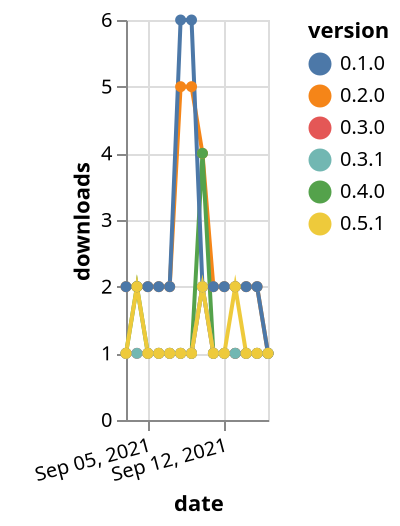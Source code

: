 {"$schema": "https://vega.github.io/schema/vega-lite/v5.json", "description": "A simple bar chart with embedded data.", "data": {"values": [{"date": "2021-09-03", "total": 2929, "delta": 2, "version": "0.2.0"}, {"date": "2021-09-04", "total": 2931, "delta": 2, "version": "0.2.0"}, {"date": "2021-09-05", "total": 2933, "delta": 2, "version": "0.2.0"}, {"date": "2021-09-06", "total": 2935, "delta": 2, "version": "0.2.0"}, {"date": "2021-09-07", "total": 2937, "delta": 2, "version": "0.2.0"}, {"date": "2021-09-08", "total": 2942, "delta": 5, "version": "0.2.0"}, {"date": "2021-09-09", "total": 2947, "delta": 5, "version": "0.2.0"}, {"date": "2021-09-10", "total": 2951, "delta": 4, "version": "0.2.0"}, {"date": "2021-09-11", "total": 2953, "delta": 2, "version": "0.2.0"}, {"date": "2021-09-12", "total": 2955, "delta": 2, "version": "0.2.0"}, {"date": "2021-09-13", "total": 2957, "delta": 2, "version": "0.2.0"}, {"date": "2021-09-14", "total": 2959, "delta": 2, "version": "0.2.0"}, {"date": "2021-09-15", "total": 2961, "delta": 2, "version": "0.2.0"}, {"date": "2021-09-16", "total": 2962, "delta": 1, "version": "0.2.0"}, {"date": "2021-09-03", "total": 319, "delta": 1, "version": "0.4.0"}, {"date": "2021-09-04", "total": 321, "delta": 2, "version": "0.4.0"}, {"date": "2021-09-05", "total": 322, "delta": 1, "version": "0.4.0"}, {"date": "2021-09-06", "total": 323, "delta": 1, "version": "0.4.0"}, {"date": "2021-09-07", "total": 324, "delta": 1, "version": "0.4.0"}, {"date": "2021-09-08", "total": 325, "delta": 1, "version": "0.4.0"}, {"date": "2021-09-09", "total": 326, "delta": 1, "version": "0.4.0"}, {"date": "2021-09-10", "total": 330, "delta": 4, "version": "0.4.0"}, {"date": "2021-09-11", "total": 331, "delta": 1, "version": "0.4.0"}, {"date": "2021-09-12", "total": 332, "delta": 1, "version": "0.4.0"}, {"date": "2021-09-13", "total": 333, "delta": 1, "version": "0.4.0"}, {"date": "2021-09-14", "total": 334, "delta": 1, "version": "0.4.0"}, {"date": "2021-09-15", "total": 335, "delta": 1, "version": "0.4.0"}, {"date": "2021-09-16", "total": 336, "delta": 1, "version": "0.4.0"}, {"date": "2021-09-03", "total": 269, "delta": 1, "version": "0.3.0"}, {"date": "2021-09-04", "total": 270, "delta": 1, "version": "0.3.0"}, {"date": "2021-09-05", "total": 271, "delta": 1, "version": "0.3.0"}, {"date": "2021-09-06", "total": 272, "delta": 1, "version": "0.3.0"}, {"date": "2021-09-07", "total": 273, "delta": 1, "version": "0.3.0"}, {"date": "2021-09-08", "total": 274, "delta": 1, "version": "0.3.0"}, {"date": "2021-09-09", "total": 275, "delta": 1, "version": "0.3.0"}, {"date": "2021-09-10", "total": 277, "delta": 2, "version": "0.3.0"}, {"date": "2021-09-11", "total": 278, "delta": 1, "version": "0.3.0"}, {"date": "2021-09-12", "total": 279, "delta": 1, "version": "0.3.0"}, {"date": "2021-09-13", "total": 280, "delta": 1, "version": "0.3.0"}, {"date": "2021-09-14", "total": 281, "delta": 1, "version": "0.3.0"}, {"date": "2021-09-15", "total": 282, "delta": 1, "version": "0.3.0"}, {"date": "2021-09-16", "total": 283, "delta": 1, "version": "0.3.0"}, {"date": "2021-09-03", "total": 3795, "delta": 2, "version": "0.1.0"}, {"date": "2021-09-04", "total": 3797, "delta": 2, "version": "0.1.0"}, {"date": "2021-09-05", "total": 3799, "delta": 2, "version": "0.1.0"}, {"date": "2021-09-06", "total": 3801, "delta": 2, "version": "0.1.0"}, {"date": "2021-09-07", "total": 3803, "delta": 2, "version": "0.1.0"}, {"date": "2021-09-08", "total": 3809, "delta": 6, "version": "0.1.0"}, {"date": "2021-09-09", "total": 3815, "delta": 6, "version": "0.1.0"}, {"date": "2021-09-10", "total": 3817, "delta": 2, "version": "0.1.0"}, {"date": "2021-09-11", "total": 3819, "delta": 2, "version": "0.1.0"}, {"date": "2021-09-12", "total": 3821, "delta": 2, "version": "0.1.0"}, {"date": "2021-09-13", "total": 3823, "delta": 2, "version": "0.1.0"}, {"date": "2021-09-14", "total": 3825, "delta": 2, "version": "0.1.0"}, {"date": "2021-09-15", "total": 3827, "delta": 2, "version": "0.1.0"}, {"date": "2021-09-16", "total": 3828, "delta": 1, "version": "0.1.0"}, {"date": "2021-09-03", "total": 219, "delta": 1, "version": "0.3.1"}, {"date": "2021-09-04", "total": 220, "delta": 1, "version": "0.3.1"}, {"date": "2021-09-05", "total": 221, "delta": 1, "version": "0.3.1"}, {"date": "2021-09-06", "total": 222, "delta": 1, "version": "0.3.1"}, {"date": "2021-09-07", "total": 223, "delta": 1, "version": "0.3.1"}, {"date": "2021-09-08", "total": 224, "delta": 1, "version": "0.3.1"}, {"date": "2021-09-09", "total": 225, "delta": 1, "version": "0.3.1"}, {"date": "2021-09-10", "total": 227, "delta": 2, "version": "0.3.1"}, {"date": "2021-09-11", "total": 228, "delta": 1, "version": "0.3.1"}, {"date": "2021-09-12", "total": 229, "delta": 1, "version": "0.3.1"}, {"date": "2021-09-13", "total": 230, "delta": 1, "version": "0.3.1"}, {"date": "2021-09-14", "total": 231, "delta": 1, "version": "0.3.1"}, {"date": "2021-09-15", "total": 232, "delta": 1, "version": "0.3.1"}, {"date": "2021-09-16", "total": 233, "delta": 1, "version": "0.3.1"}, {"date": "2021-09-03", "total": 131, "delta": 1, "version": "0.5.1"}, {"date": "2021-09-04", "total": 133, "delta": 2, "version": "0.5.1"}, {"date": "2021-09-05", "total": 134, "delta": 1, "version": "0.5.1"}, {"date": "2021-09-06", "total": 135, "delta": 1, "version": "0.5.1"}, {"date": "2021-09-07", "total": 136, "delta": 1, "version": "0.5.1"}, {"date": "2021-09-08", "total": 137, "delta": 1, "version": "0.5.1"}, {"date": "2021-09-09", "total": 138, "delta": 1, "version": "0.5.1"}, {"date": "2021-09-10", "total": 140, "delta": 2, "version": "0.5.1"}, {"date": "2021-09-11", "total": 141, "delta": 1, "version": "0.5.1"}, {"date": "2021-09-12", "total": 142, "delta": 1, "version": "0.5.1"}, {"date": "2021-09-13", "total": 144, "delta": 2, "version": "0.5.1"}, {"date": "2021-09-14", "total": 145, "delta": 1, "version": "0.5.1"}, {"date": "2021-09-15", "total": 146, "delta": 1, "version": "0.5.1"}, {"date": "2021-09-16", "total": 147, "delta": 1, "version": "0.5.1"}]}, "width": "container", "mark": {"type": "line", "point": {"filled": true}}, "encoding": {"x": {"field": "date", "type": "temporal", "timeUnit": "yearmonthdate", "title": "date", "axis": {"labelAngle": -15}}, "y": {"field": "delta", "type": "quantitative", "title": "downloads"}, "color": {"field": "version", "type": "nominal"}, "tooltip": {"field": "delta"}}}